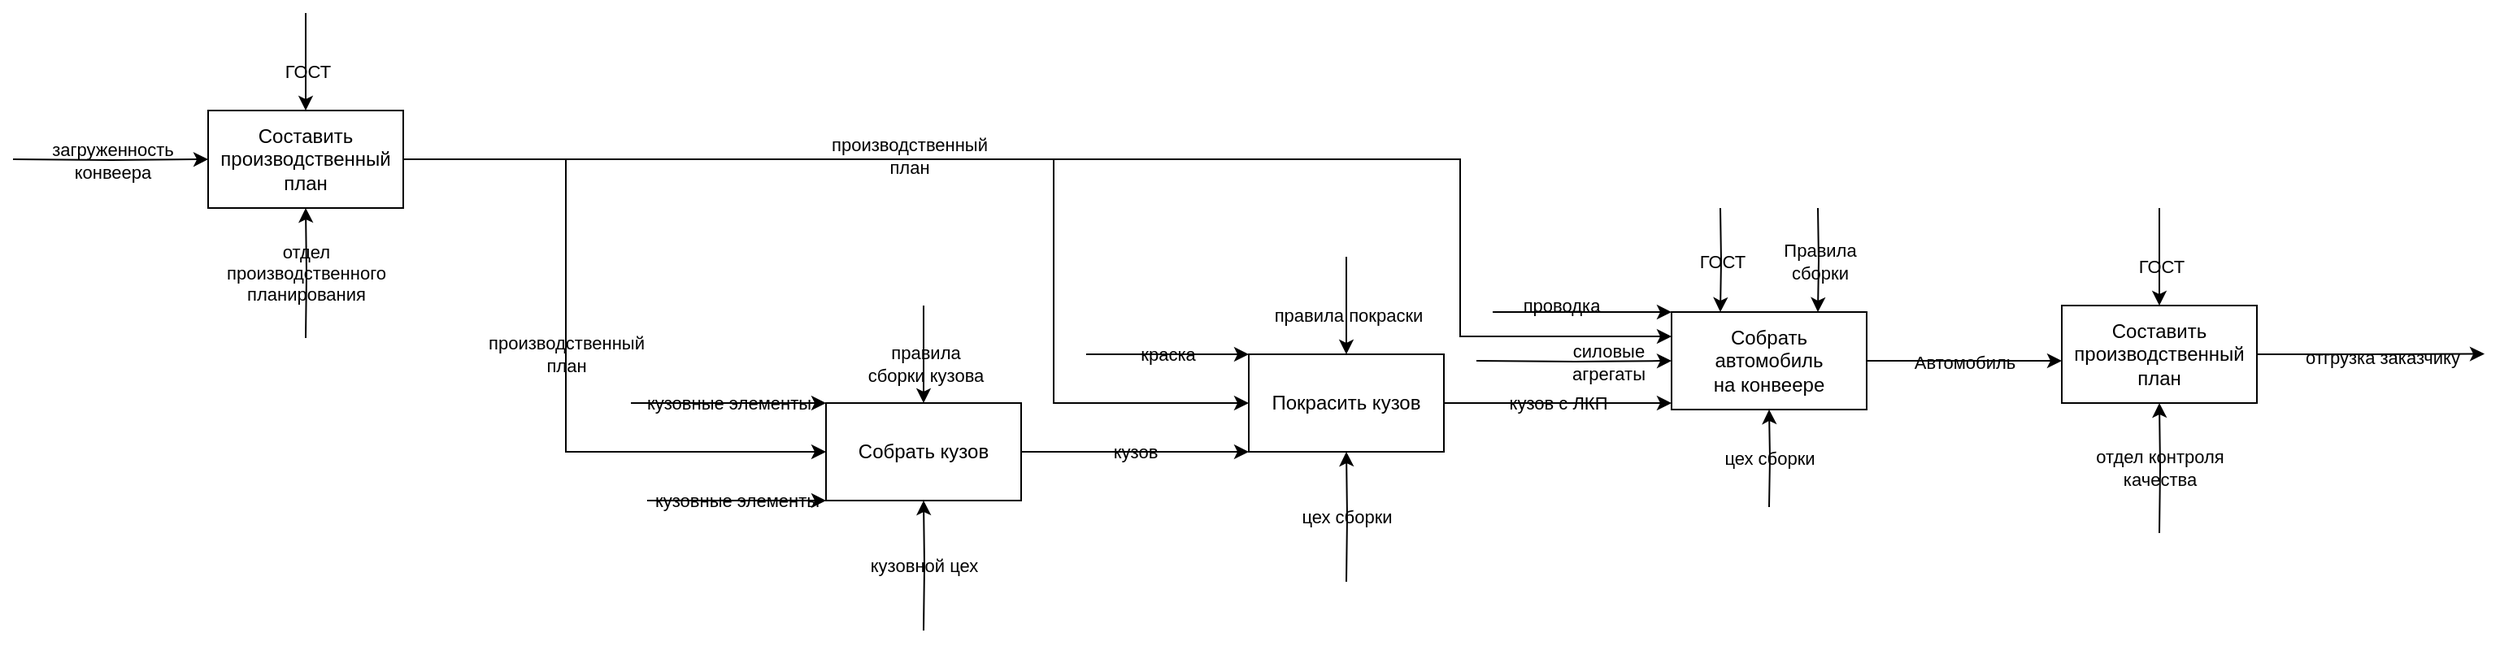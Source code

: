 <mxfile version="13.7.1" type="google"><diagram id="lVs5kQZeEG8Md-Ynr24D" name="Page-1"><mxGraphModel dx="2893" dy="1137" grid="1" gridSize="10" guides="1" tooltips="1" connect="1" arrows="1" fold="1" page="1" pageScale="1" pageWidth="827" pageHeight="1169" math="0" shadow="0"><root><mxCell id="0"/><mxCell id="1" parent="0"/><mxCell id="GtGuLC1dUtMPpW9TAA5g-16" value="Автомобиль" style="edgeStyle=orthogonalEdgeStyle;rounded=0;orthogonalLoop=1;jettySize=auto;html=1;exitX=1;exitY=0.5;exitDx=0;exitDy=0;labelBackgroundColor=none;" edge="1" parent="1" source="GtGuLC1dUtMPpW9TAA5g-19"><mxGeometry relative="1" as="geometry"><mxPoint x="770" y="534" as="targetPoint"/></mxGeometry></mxCell><mxCell id="GtGuLC1dUtMPpW9TAA5g-17" value="цех сборки" style="edgeStyle=orthogonalEdgeStyle;rounded=0;orthogonalLoop=1;jettySize=auto;html=1;exitX=0.5;exitY=1;exitDx=0;exitDy=0;entryX=0.5;entryY=1;entryDx=0;entryDy=0;labelBackgroundColor=none;" edge="1" parent="1" target="GtGuLC1dUtMPpW9TAA5g-19"><mxGeometry relative="1" as="geometry"><mxPoint x="590" y="624" as="sourcePoint"/></mxGeometry></mxCell><mxCell id="GtGuLC1dUtMPpW9TAA5g-23" value="ГОСТ" style="edgeStyle=orthogonalEdgeStyle;rounded=0;orthogonalLoop=1;jettySize=auto;html=1;entryX=0.25;entryY=0;entryDx=0;entryDy=0;labelBackgroundColor=none;" edge="1" parent="1" target="GtGuLC1dUtMPpW9TAA5g-19"><mxGeometry relative="1" as="geometry"><mxPoint x="560" y="440" as="sourcePoint"/></mxGeometry></mxCell><mxCell id="GtGuLC1dUtMPpW9TAA5g-24" value="Правила&lt;br&gt;сборки" style="edgeStyle=orthogonalEdgeStyle;rounded=0;orthogonalLoop=1;jettySize=auto;html=1;exitX=0.75;exitY=0;exitDx=0;exitDy=0;entryX=0.75;entryY=0;entryDx=0;entryDy=0;labelBackgroundColor=none;" edge="1" parent="1" target="GtGuLC1dUtMPpW9TAA5g-19"><mxGeometry relative="1" as="geometry"><mxPoint x="620" y="440" as="sourcePoint"/></mxGeometry></mxCell><mxCell id="GtGuLC1dUtMPpW9TAA5g-53" style="edgeStyle=orthogonalEdgeStyle;rounded=0;orthogonalLoop=1;jettySize=auto;html=1;labelBackgroundColor=none;entryX=0;entryY=0.5;entryDx=0;entryDy=0;" edge="1" parent="1" target="GtGuLC1dUtMPpW9TAA5g-19"><mxGeometry relative="1" as="geometry"><mxPoint x="410" y="534" as="sourcePoint"/></mxGeometry></mxCell><mxCell id="GtGuLC1dUtMPpW9TAA5g-54" value="силовые&lt;br&gt;агрегаты" style="edgeLabel;html=1;align=center;verticalAlign=middle;resizable=0;points=[];labelBackgroundColor=none;" vertex="1" connectable="0" parent="GtGuLC1dUtMPpW9TAA5g-53"><mxGeometry x="0.351" y="-1" relative="1" as="geometry"><mxPoint as="offset"/></mxGeometry></mxCell><mxCell id="GtGuLC1dUtMPpW9TAA5g-56" style="edgeStyle=orthogonalEdgeStyle;rounded=0;orthogonalLoop=1;jettySize=auto;html=1;exitX=0;exitY=0;exitDx=0;exitDy=0;labelBackgroundColor=none;entryX=0;entryY=0;entryDx=0;entryDy=0;" edge="1" parent="1" target="GtGuLC1dUtMPpW9TAA5g-19"><mxGeometry relative="1" as="geometry"><mxPoint x="420" y="504" as="sourcePoint"/><Array as="points"><mxPoint x="420" y="504"/></Array></mxGeometry></mxCell><mxCell id="GtGuLC1dUtMPpW9TAA5g-57" value="проводка" style="edgeLabel;html=1;align=center;verticalAlign=middle;resizable=0;points=[];labelBackgroundColor=none;" vertex="1" connectable="0" parent="GtGuLC1dUtMPpW9TAA5g-56"><mxGeometry x="-0.239" y="4" relative="1" as="geometry"><mxPoint as="offset"/></mxGeometry></mxCell><mxCell id="GtGuLC1dUtMPpW9TAA5g-19" value="Собрать&lt;br&gt;автомобиль&lt;br&gt;на конвеере" style="rounded=0;whiteSpace=wrap;html=1;" vertex="1" parent="1"><mxGeometry x="530" y="504" width="120" height="60" as="geometry"/></mxCell><mxCell id="GtGuLC1dUtMPpW9TAA5g-25" style="edgeStyle=orthogonalEdgeStyle;rounded=0;orthogonalLoop=1;jettySize=auto;html=1;entryX=0.5;entryY=0;entryDx=0;entryDy=0;labelBackgroundColor=none;" edge="1" parent="1" target="GtGuLC1dUtMPpW9TAA5g-30"><mxGeometry relative="1" as="geometry"><mxPoint x="-310.0" y="320" as="sourcePoint"/><Array as="points"><mxPoint x="-310" y="350"/><mxPoint x="-310" y="350"/></Array></mxGeometry></mxCell><mxCell id="GtGuLC1dUtMPpW9TAA5g-26" value="ГОСТ" style="edgeLabel;html=1;align=center;verticalAlign=middle;resizable=0;points=[];labelBackgroundColor=none;" vertex="1" connectable="0" parent="GtGuLC1dUtMPpW9TAA5g-25"><mxGeometry x="0.2" y="1" relative="1" as="geometry"><mxPoint as="offset"/></mxGeometry></mxCell><mxCell id="GtGuLC1dUtMPpW9TAA5g-27" value="производственный&lt;br&gt;план" style="edgeStyle=orthogonalEdgeStyle;rounded=0;orthogonalLoop=1;jettySize=auto;html=1;exitX=1;exitY=0.5;exitDx=0;exitDy=0;labelBackgroundColor=none;entryX=0;entryY=0.5;entryDx=0;entryDy=0;" edge="1" parent="1" source="GtGuLC1dUtMPpW9TAA5g-30" target="GtGuLC1dUtMPpW9TAA5g-37"><mxGeometry relative="1" as="geometry"><mxPoint x="-110" y="410" as="targetPoint"/><Array as="points"><mxPoint x="-150" y="410"/><mxPoint x="-150" y="590"/></Array></mxGeometry></mxCell><mxCell id="GtGuLC1dUtMPpW9TAA5g-28" value="отдел&lt;br&gt;производственного&lt;br&gt;планирования" style="edgeStyle=orthogonalEdgeStyle;rounded=0;orthogonalLoop=1;jettySize=auto;html=1;entryX=0.5;entryY=1;entryDx=0;entryDy=0;labelBackgroundColor=none;" edge="1" parent="1" target="GtGuLC1dUtMPpW9TAA5g-30"><mxGeometry relative="1" as="geometry"><mxPoint x="-310" y="520" as="sourcePoint"/></mxGeometry></mxCell><mxCell id="GtGuLC1dUtMPpW9TAA5g-29" value="загруженность&lt;br&gt;конвеера" style="edgeStyle=orthogonalEdgeStyle;rounded=0;orthogonalLoop=1;jettySize=auto;html=1;entryX=0;entryY=0.5;entryDx=0;entryDy=0;labelBackgroundColor=none;" edge="1" parent="1" target="GtGuLC1dUtMPpW9TAA5g-30"><mxGeometry relative="1" as="geometry"><mxPoint x="-490" y="410" as="sourcePoint"/></mxGeometry></mxCell><mxCell id="GtGuLC1dUtMPpW9TAA5g-58" style="edgeStyle=orthogonalEdgeStyle;rounded=0;orthogonalLoop=1;jettySize=auto;html=1;exitX=1;exitY=0.5;exitDx=0;exitDy=0;labelBackgroundColor=none;entryX=0;entryY=0.5;entryDx=0;entryDy=0;" edge="1" parent="1" source="GtGuLC1dUtMPpW9TAA5g-30" target="GtGuLC1dUtMPpW9TAA5g-51"><mxGeometry relative="1" as="geometry"><mxPoint x="-50" y="490" as="targetPoint"/><Array as="points"><mxPoint x="150" y="410"/><mxPoint x="150" y="560"/></Array></mxGeometry></mxCell><mxCell id="GtGuLC1dUtMPpW9TAA5g-59" style="edgeStyle=orthogonalEdgeStyle;rounded=0;orthogonalLoop=1;jettySize=auto;html=1;exitX=1;exitY=0.5;exitDx=0;exitDy=0;entryX=0;entryY=0.25;entryDx=0;entryDy=0;labelBackgroundColor=none;" edge="1" parent="1" source="GtGuLC1dUtMPpW9TAA5g-30" target="GtGuLC1dUtMPpW9TAA5g-19"><mxGeometry relative="1" as="geometry"><Array as="points"><mxPoint x="400" y="410"/><mxPoint x="400" y="519"/></Array></mxGeometry></mxCell><mxCell id="GtGuLC1dUtMPpW9TAA5g-60" value="&lt;span style=&quot;&quot;&gt;производственный&lt;/span&gt;&lt;br style=&quot;&quot;&gt;&lt;span style=&quot;&quot;&gt;план&lt;/span&gt;" style="edgeLabel;html=1;align=center;verticalAlign=middle;resizable=0;points=[];labelBackgroundColor=none;" vertex="1" connectable="0" parent="GtGuLC1dUtMPpW9TAA5g-59"><mxGeometry x="-0.302" y="2" relative="1" as="geometry"><mxPoint as="offset"/></mxGeometry></mxCell><mxCell id="GtGuLC1dUtMPpW9TAA5g-30" value="Составить производственный план" style="rounded=0;whiteSpace=wrap;html=1;" vertex="1" parent="1"><mxGeometry x="-370" y="380" width="120" height="60" as="geometry"/></mxCell><mxCell id="GtGuLC1dUtMPpW9TAA5g-32" style="edgeStyle=orthogonalEdgeStyle;rounded=0;orthogonalLoop=1;jettySize=auto;html=1;entryX=0.5;entryY=0;entryDx=0;entryDy=0;labelBackgroundColor=none;" edge="1" parent="1" target="GtGuLC1dUtMPpW9TAA5g-37"><mxGeometry relative="1" as="geometry"><mxPoint x="70" y="500" as="sourcePoint"/><Array as="points"><mxPoint x="70" y="530"/><mxPoint x="70" y="530"/></Array></mxGeometry></mxCell><mxCell id="GtGuLC1dUtMPpW9TAA5g-33" value="правила&lt;br&gt;сборки кузова" style="edgeLabel;html=1;align=center;verticalAlign=middle;resizable=0;points=[];labelBackgroundColor=none;" vertex="1" connectable="0" parent="GtGuLC1dUtMPpW9TAA5g-32"><mxGeometry x="0.2" y="1" relative="1" as="geometry"><mxPoint as="offset"/></mxGeometry></mxCell><mxCell id="GtGuLC1dUtMPpW9TAA5g-34" value="кузов" style="edgeStyle=orthogonalEdgeStyle;rounded=0;orthogonalLoop=1;jettySize=auto;html=1;exitX=1;exitY=0.5;exitDx=0;exitDy=0;labelBackgroundColor=none;" edge="1" parent="1" source="GtGuLC1dUtMPpW9TAA5g-37"><mxGeometry relative="1" as="geometry"><mxPoint x="270" y="590" as="targetPoint"/><Array as="points"><mxPoint x="200" y="590"/><mxPoint x="200" y="590"/></Array></mxGeometry></mxCell><mxCell id="GtGuLC1dUtMPpW9TAA5g-35" value="кузовной цех" style="edgeStyle=orthogonalEdgeStyle;rounded=0;orthogonalLoop=1;jettySize=auto;html=1;entryX=0.5;entryY=1;entryDx=0;entryDy=0;labelBackgroundColor=none;" edge="1" parent="1" target="GtGuLC1dUtMPpW9TAA5g-37"><mxGeometry relative="1" as="geometry"><mxPoint x="70" y="700" as="sourcePoint"/></mxGeometry></mxCell><mxCell id="GtGuLC1dUtMPpW9TAA5g-36" value="кузовные элементы" style="edgeStyle=orthogonalEdgeStyle;rounded=0;orthogonalLoop=1;jettySize=auto;html=1;entryX=0;entryY=0;entryDx=0;entryDy=0;labelBackgroundColor=none;" edge="1" parent="1" target="GtGuLC1dUtMPpW9TAA5g-37"><mxGeometry relative="1" as="geometry"><mxPoint x="-110" y="560" as="sourcePoint"/><Array as="points"><mxPoint x="-110" y="560"/></Array></mxGeometry></mxCell><mxCell id="GtGuLC1dUtMPpW9TAA5g-37" value="Собрать кузов" style="rounded=0;whiteSpace=wrap;html=1;" vertex="1" parent="1"><mxGeometry x="10" y="560" width="120" height="60" as="geometry"/></mxCell><mxCell id="GtGuLC1dUtMPpW9TAA5g-38" value="кузовные элементы" style="edgeStyle=orthogonalEdgeStyle;rounded=0;orthogonalLoop=1;jettySize=auto;html=1;labelBackgroundColor=none;" edge="1" parent="1"><mxGeometry relative="1" as="geometry"><mxPoint x="-100" y="620" as="sourcePoint"/><mxPoint x="10" y="620" as="targetPoint"/><Array as="points"><mxPoint x="-30" y="620"/><mxPoint x="-30" y="620"/></Array></mxGeometry></mxCell><mxCell id="GtGuLC1dUtMPpW9TAA5g-46" style="edgeStyle=orthogonalEdgeStyle;rounded=0;orthogonalLoop=1;jettySize=auto;html=1;entryX=0.5;entryY=0;entryDx=0;entryDy=0;labelBackgroundColor=none;" edge="1" parent="1" target="GtGuLC1dUtMPpW9TAA5g-51"><mxGeometry relative="1" as="geometry"><mxPoint x="330" y="470" as="sourcePoint"/><Array as="points"><mxPoint x="330" y="500"/><mxPoint x="330" y="500"/></Array></mxGeometry></mxCell><mxCell id="GtGuLC1dUtMPpW9TAA5g-47" value="правила покраски" style="edgeLabel;html=1;align=center;verticalAlign=middle;resizable=0;points=[];labelBackgroundColor=none;" vertex="1" connectable="0" parent="GtGuLC1dUtMPpW9TAA5g-46"><mxGeometry x="0.2" y="1" relative="1" as="geometry"><mxPoint as="offset"/></mxGeometry></mxCell><mxCell id="GtGuLC1dUtMPpW9TAA5g-48" value="кузов с ЛКП" style="edgeStyle=orthogonalEdgeStyle;rounded=0;orthogonalLoop=1;jettySize=auto;html=1;exitX=1;exitY=0.5;exitDx=0;exitDy=0;labelBackgroundColor=none;" edge="1" parent="1" source="GtGuLC1dUtMPpW9TAA5g-51"><mxGeometry relative="1" as="geometry"><mxPoint x="530" y="560" as="targetPoint"/><Array as="points"><mxPoint x="460" y="560"/><mxPoint x="460" y="560"/></Array></mxGeometry></mxCell><mxCell id="GtGuLC1dUtMPpW9TAA5g-49" value="цех сборки" style="edgeStyle=orthogonalEdgeStyle;rounded=0;orthogonalLoop=1;jettySize=auto;html=1;entryX=0.5;entryY=1;entryDx=0;entryDy=0;labelBackgroundColor=none;" edge="1" parent="1" target="GtGuLC1dUtMPpW9TAA5g-51"><mxGeometry relative="1" as="geometry"><mxPoint x="330" y="670" as="sourcePoint"/></mxGeometry></mxCell><mxCell id="GtGuLC1dUtMPpW9TAA5g-50" value="краска" style="edgeStyle=orthogonalEdgeStyle;rounded=0;orthogonalLoop=1;jettySize=auto;html=1;entryX=0;entryY=0;entryDx=0;entryDy=0;labelBackgroundColor=none;" edge="1" parent="1" target="GtGuLC1dUtMPpW9TAA5g-51"><mxGeometry relative="1" as="geometry"><mxPoint x="170" y="530" as="sourcePoint"/><Array as="points"><mxPoint x="220" y="530"/><mxPoint x="220" y="530"/></Array></mxGeometry></mxCell><mxCell id="GtGuLC1dUtMPpW9TAA5g-51" value="Покрасить кузов" style="rounded=0;whiteSpace=wrap;html=1;" vertex="1" parent="1"><mxGeometry x="270" y="530" width="120" height="60" as="geometry"/></mxCell><mxCell id="GtGuLC1dUtMPpW9TAA5g-66" style="edgeStyle=orthogonalEdgeStyle;rounded=0;orthogonalLoop=1;jettySize=auto;html=1;entryX=0.5;entryY=0;entryDx=0;entryDy=0;labelBackgroundColor=none;" edge="1" parent="1" target="GtGuLC1dUtMPpW9TAA5g-70"><mxGeometry relative="1" as="geometry"><mxPoint x="830" y="440" as="sourcePoint"/><Array as="points"><mxPoint x="830" y="470"/><mxPoint x="830" y="470"/></Array></mxGeometry></mxCell><mxCell id="GtGuLC1dUtMPpW9TAA5g-67" value="ГОСТ" style="edgeLabel;html=1;align=center;verticalAlign=middle;resizable=0;points=[];labelBackgroundColor=none;" vertex="1" connectable="0" parent="GtGuLC1dUtMPpW9TAA5g-66"><mxGeometry x="0.2" y="1" relative="1" as="geometry"><mxPoint as="offset"/></mxGeometry></mxCell><mxCell id="GtGuLC1dUtMPpW9TAA5g-68" value="отдел контроля&lt;br&gt;качества" style="edgeStyle=orthogonalEdgeStyle;rounded=0;orthogonalLoop=1;jettySize=auto;html=1;entryX=0.5;entryY=1;entryDx=0;entryDy=0;labelBackgroundColor=none;" edge="1" parent="1" target="GtGuLC1dUtMPpW9TAA5g-70"><mxGeometry relative="1" as="geometry"><mxPoint x="830" y="640" as="sourcePoint"/></mxGeometry></mxCell><mxCell id="GtGuLC1dUtMPpW9TAA5g-72" style="edgeStyle=orthogonalEdgeStyle;rounded=0;orthogonalLoop=1;jettySize=auto;html=1;exitX=1;exitY=0.5;exitDx=0;exitDy=0;labelBackgroundColor=none;" edge="1" parent="1" source="GtGuLC1dUtMPpW9TAA5g-70"><mxGeometry relative="1" as="geometry"><mxPoint x="1030" y="529.793" as="targetPoint"/></mxGeometry></mxCell><mxCell id="GtGuLC1dUtMPpW9TAA5g-73" value="отгрузка заказчику" style="edgeLabel;html=1;align=center;verticalAlign=middle;resizable=0;points=[];labelBackgroundColor=none;" vertex="1" connectable="0" parent="GtGuLC1dUtMPpW9TAA5g-72"><mxGeometry x="0.106" y="-2" relative="1" as="geometry"><mxPoint as="offset"/></mxGeometry></mxCell><mxCell id="GtGuLC1dUtMPpW9TAA5g-70" value="Составить производственный план" style="rounded=0;whiteSpace=wrap;html=1;" vertex="1" parent="1"><mxGeometry x="770" y="500" width="120" height="60" as="geometry"/></mxCell></root></mxGraphModel></diagram></mxfile>